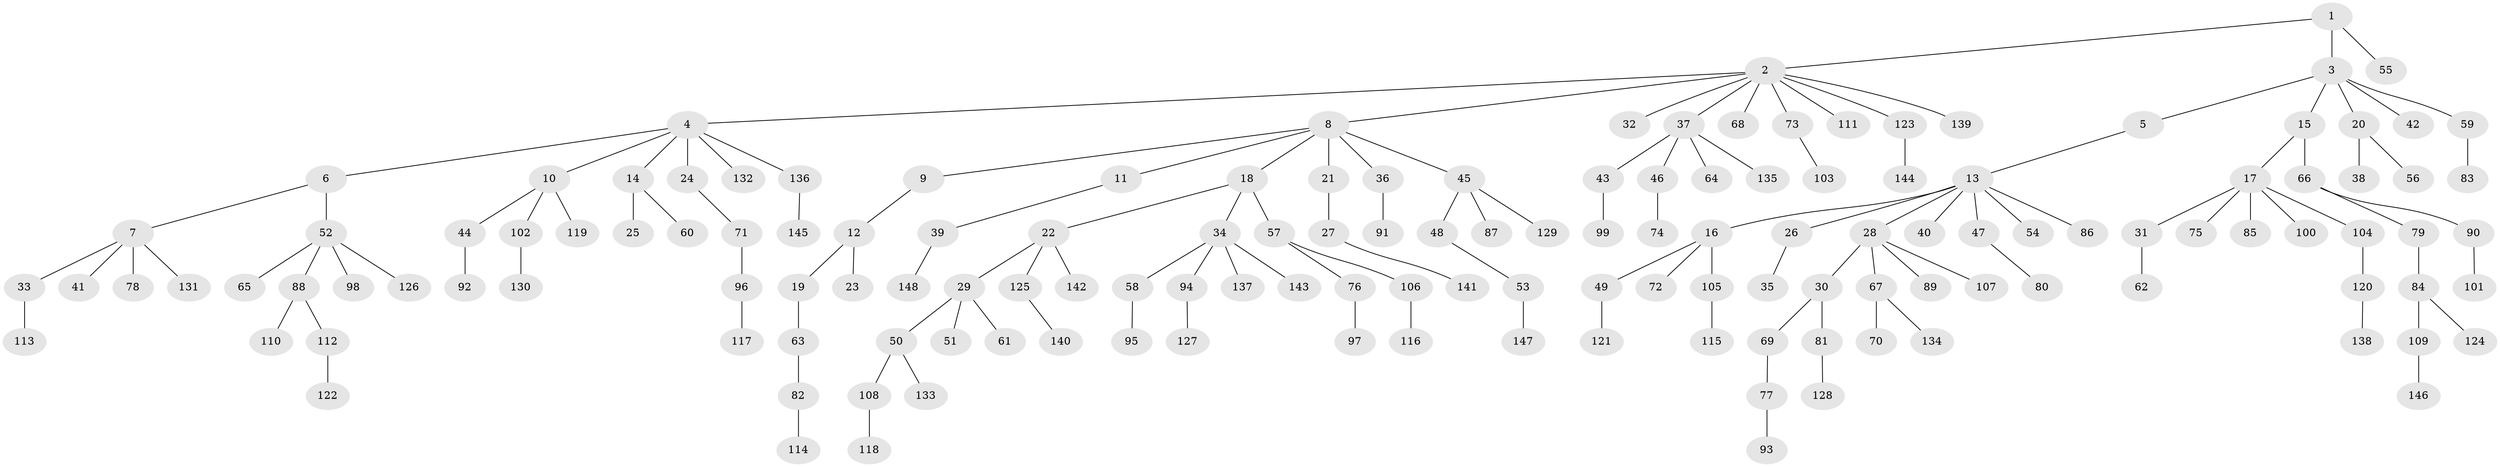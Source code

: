 // Generated by graph-tools (version 1.1) at 2025/50/03/09/25 03:50:20]
// undirected, 148 vertices, 147 edges
graph export_dot {
graph [start="1"]
  node [color=gray90,style=filled];
  1;
  2;
  3;
  4;
  5;
  6;
  7;
  8;
  9;
  10;
  11;
  12;
  13;
  14;
  15;
  16;
  17;
  18;
  19;
  20;
  21;
  22;
  23;
  24;
  25;
  26;
  27;
  28;
  29;
  30;
  31;
  32;
  33;
  34;
  35;
  36;
  37;
  38;
  39;
  40;
  41;
  42;
  43;
  44;
  45;
  46;
  47;
  48;
  49;
  50;
  51;
  52;
  53;
  54;
  55;
  56;
  57;
  58;
  59;
  60;
  61;
  62;
  63;
  64;
  65;
  66;
  67;
  68;
  69;
  70;
  71;
  72;
  73;
  74;
  75;
  76;
  77;
  78;
  79;
  80;
  81;
  82;
  83;
  84;
  85;
  86;
  87;
  88;
  89;
  90;
  91;
  92;
  93;
  94;
  95;
  96;
  97;
  98;
  99;
  100;
  101;
  102;
  103;
  104;
  105;
  106;
  107;
  108;
  109;
  110;
  111;
  112;
  113;
  114;
  115;
  116;
  117;
  118;
  119;
  120;
  121;
  122;
  123;
  124;
  125;
  126;
  127;
  128;
  129;
  130;
  131;
  132;
  133;
  134;
  135;
  136;
  137;
  138;
  139;
  140;
  141;
  142;
  143;
  144;
  145;
  146;
  147;
  148;
  1 -- 2;
  1 -- 3;
  1 -- 55;
  2 -- 4;
  2 -- 8;
  2 -- 32;
  2 -- 37;
  2 -- 68;
  2 -- 73;
  2 -- 111;
  2 -- 123;
  2 -- 139;
  3 -- 5;
  3 -- 15;
  3 -- 20;
  3 -- 42;
  3 -- 59;
  4 -- 6;
  4 -- 10;
  4 -- 14;
  4 -- 24;
  4 -- 132;
  4 -- 136;
  5 -- 13;
  6 -- 7;
  6 -- 52;
  7 -- 33;
  7 -- 41;
  7 -- 78;
  7 -- 131;
  8 -- 9;
  8 -- 11;
  8 -- 18;
  8 -- 21;
  8 -- 36;
  8 -- 45;
  9 -- 12;
  10 -- 44;
  10 -- 102;
  10 -- 119;
  11 -- 39;
  12 -- 19;
  12 -- 23;
  13 -- 16;
  13 -- 26;
  13 -- 28;
  13 -- 40;
  13 -- 47;
  13 -- 54;
  13 -- 86;
  14 -- 25;
  14 -- 60;
  15 -- 17;
  15 -- 66;
  16 -- 49;
  16 -- 72;
  16 -- 105;
  17 -- 31;
  17 -- 75;
  17 -- 85;
  17 -- 100;
  17 -- 104;
  18 -- 22;
  18 -- 34;
  18 -- 57;
  19 -- 63;
  20 -- 38;
  20 -- 56;
  21 -- 27;
  22 -- 29;
  22 -- 125;
  22 -- 142;
  24 -- 71;
  26 -- 35;
  27 -- 141;
  28 -- 30;
  28 -- 67;
  28 -- 89;
  28 -- 107;
  29 -- 50;
  29 -- 51;
  29 -- 61;
  30 -- 69;
  30 -- 81;
  31 -- 62;
  33 -- 113;
  34 -- 58;
  34 -- 94;
  34 -- 137;
  34 -- 143;
  36 -- 91;
  37 -- 43;
  37 -- 46;
  37 -- 64;
  37 -- 135;
  39 -- 148;
  43 -- 99;
  44 -- 92;
  45 -- 48;
  45 -- 87;
  45 -- 129;
  46 -- 74;
  47 -- 80;
  48 -- 53;
  49 -- 121;
  50 -- 108;
  50 -- 133;
  52 -- 65;
  52 -- 88;
  52 -- 98;
  52 -- 126;
  53 -- 147;
  57 -- 76;
  57 -- 106;
  58 -- 95;
  59 -- 83;
  63 -- 82;
  66 -- 79;
  66 -- 90;
  67 -- 70;
  67 -- 134;
  69 -- 77;
  71 -- 96;
  73 -- 103;
  76 -- 97;
  77 -- 93;
  79 -- 84;
  81 -- 128;
  82 -- 114;
  84 -- 109;
  84 -- 124;
  88 -- 110;
  88 -- 112;
  90 -- 101;
  94 -- 127;
  96 -- 117;
  102 -- 130;
  104 -- 120;
  105 -- 115;
  106 -- 116;
  108 -- 118;
  109 -- 146;
  112 -- 122;
  120 -- 138;
  123 -- 144;
  125 -- 140;
  136 -- 145;
}
